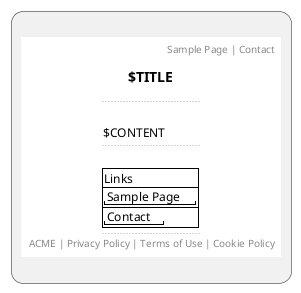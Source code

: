 @startuml
:
  {{
    salt
      {
        header Sample Page | Contact   
        title $TITLE
        ..
        .
        $CONTENT
        ..
        .
        {#
          Links
          "Sample Page"
          "Contact"
        }
        ..
        footer <&copyright> ACME | Privacy Policy | Terms of Use | Cookie Policy
      }
  }}
;
@enduml
